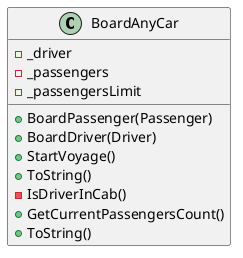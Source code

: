 @startuml
'https://plantuml.com/sequence-diagram


class BoardAnyCar 
{
 -_driver
 -_passengers
 -_passengersLimit

 +BoardPassenger(Passenger)
 +BoardDriver(Driver)
 +StartVoyage()
 +ToString()
 -IsDriverInCab()
 +GetCurrentPassengersCount()
 +ToString()
}







@enduml